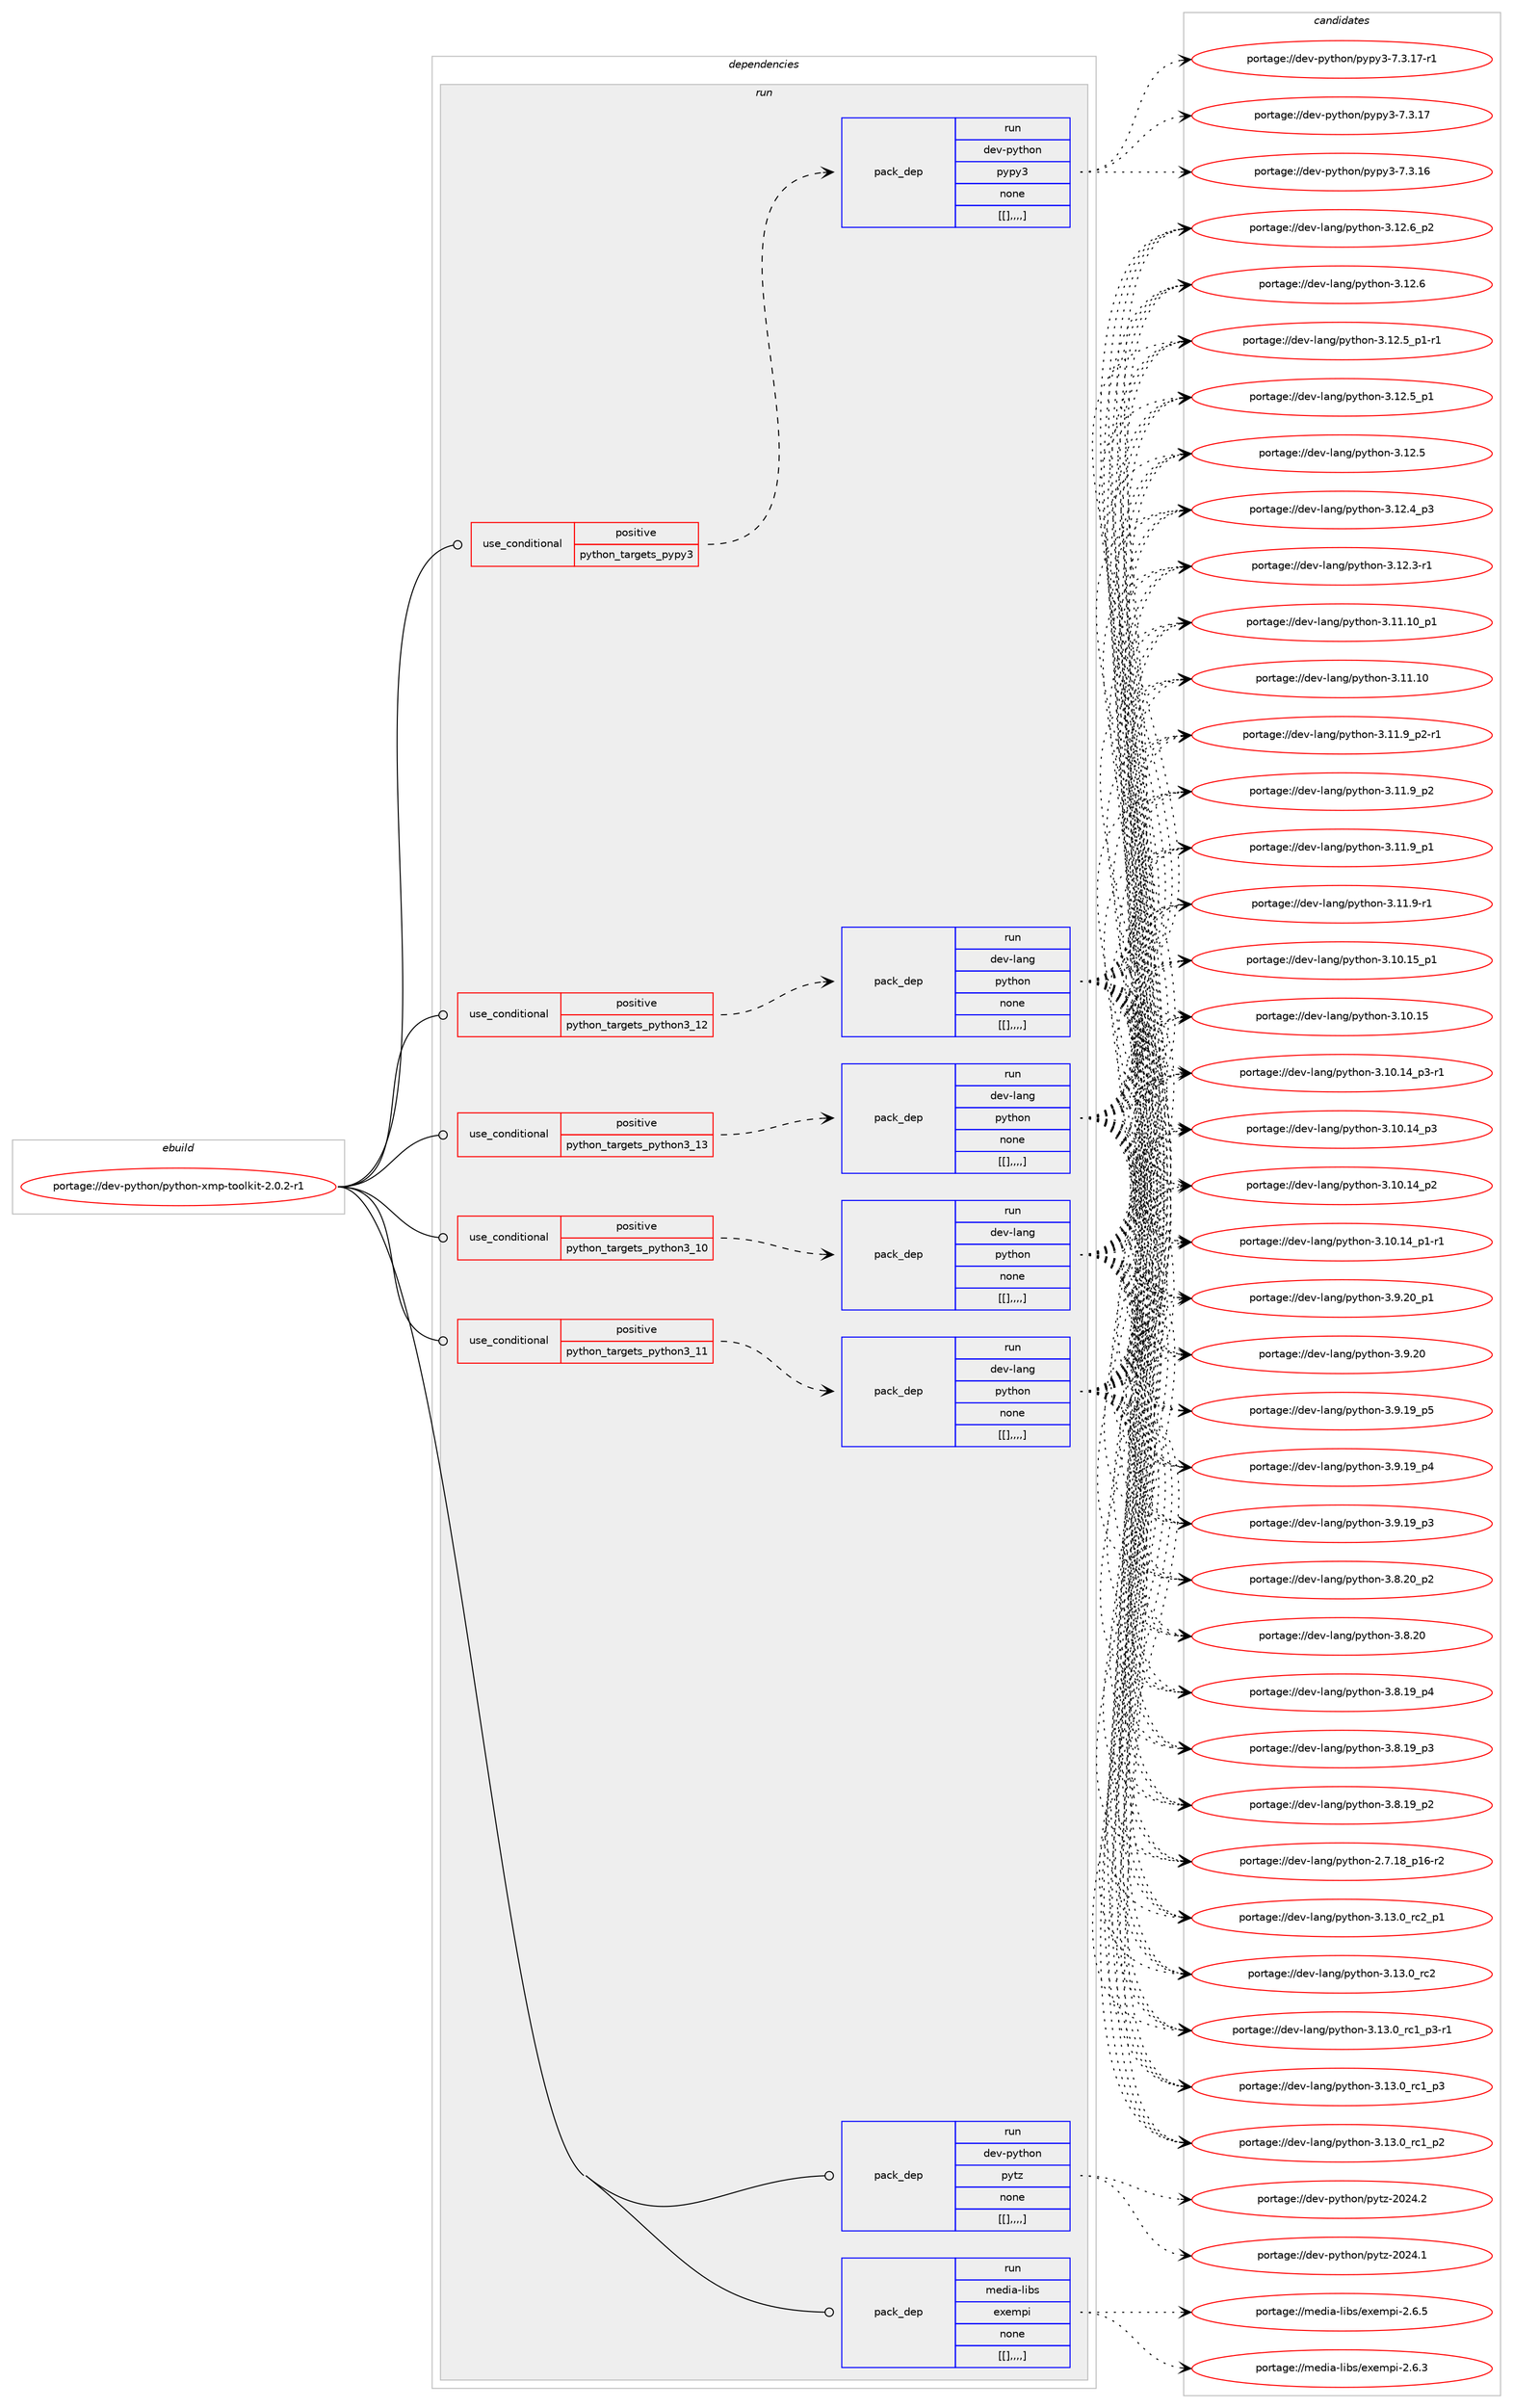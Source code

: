 digraph prolog {

# *************
# Graph options
# *************

newrank=true;
concentrate=true;
compound=true;
graph [rankdir=LR,fontname=Helvetica,fontsize=10,ranksep=1.5];#, ranksep=2.5, nodesep=0.2];
edge  [arrowhead=vee];
node  [fontname=Helvetica,fontsize=10];

# **********
# The ebuild
# **********

subgraph cluster_leftcol {
color=gray;
label=<<i>ebuild</i>>;
id [label="portage://dev-python/python-xmp-toolkit-2.0.2-r1", color=red, width=4, href="../dev-python/python-xmp-toolkit-2.0.2-r1.svg"];
}

# ****************
# The dependencies
# ****************

subgraph cluster_midcol {
color=gray;
label=<<i>dependencies</i>>;
subgraph cluster_compile {
fillcolor="#eeeeee";
style=filled;
label=<<i>compile</i>>;
}
subgraph cluster_compileandrun {
fillcolor="#eeeeee";
style=filled;
label=<<i>compile and run</i>>;
}
subgraph cluster_run {
fillcolor="#eeeeee";
style=filled;
label=<<i>run</i>>;
subgraph cond40090 {
dependency163619 [label=<<TABLE BORDER="0" CELLBORDER="1" CELLSPACING="0" CELLPADDING="4"><TR><TD ROWSPAN="3" CELLPADDING="10">use_conditional</TD></TR><TR><TD>positive</TD></TR><TR><TD>python_targets_pypy3</TD></TR></TABLE>>, shape=none, color=red];
subgraph pack122274 {
dependency163620 [label=<<TABLE BORDER="0" CELLBORDER="1" CELLSPACING="0" CELLPADDING="4" WIDTH="220"><TR><TD ROWSPAN="6" CELLPADDING="30">pack_dep</TD></TR><TR><TD WIDTH="110">run</TD></TR><TR><TD>dev-python</TD></TR><TR><TD>pypy3</TD></TR><TR><TD>none</TD></TR><TR><TD>[[],,,,]</TD></TR></TABLE>>, shape=none, color=blue];
}
dependency163619:e -> dependency163620:w [weight=20,style="dashed",arrowhead="vee"];
}
id:e -> dependency163619:w [weight=20,style="solid",arrowhead="odot"];
subgraph cond40091 {
dependency163621 [label=<<TABLE BORDER="0" CELLBORDER="1" CELLSPACING="0" CELLPADDING="4"><TR><TD ROWSPAN="3" CELLPADDING="10">use_conditional</TD></TR><TR><TD>positive</TD></TR><TR><TD>python_targets_python3_10</TD></TR></TABLE>>, shape=none, color=red];
subgraph pack122275 {
dependency163622 [label=<<TABLE BORDER="0" CELLBORDER="1" CELLSPACING="0" CELLPADDING="4" WIDTH="220"><TR><TD ROWSPAN="6" CELLPADDING="30">pack_dep</TD></TR><TR><TD WIDTH="110">run</TD></TR><TR><TD>dev-lang</TD></TR><TR><TD>python</TD></TR><TR><TD>none</TD></TR><TR><TD>[[],,,,]</TD></TR></TABLE>>, shape=none, color=blue];
}
dependency163621:e -> dependency163622:w [weight=20,style="dashed",arrowhead="vee"];
}
id:e -> dependency163621:w [weight=20,style="solid",arrowhead="odot"];
subgraph cond40092 {
dependency163623 [label=<<TABLE BORDER="0" CELLBORDER="1" CELLSPACING="0" CELLPADDING="4"><TR><TD ROWSPAN="3" CELLPADDING="10">use_conditional</TD></TR><TR><TD>positive</TD></TR><TR><TD>python_targets_python3_11</TD></TR></TABLE>>, shape=none, color=red];
subgraph pack122276 {
dependency163624 [label=<<TABLE BORDER="0" CELLBORDER="1" CELLSPACING="0" CELLPADDING="4" WIDTH="220"><TR><TD ROWSPAN="6" CELLPADDING="30">pack_dep</TD></TR><TR><TD WIDTH="110">run</TD></TR><TR><TD>dev-lang</TD></TR><TR><TD>python</TD></TR><TR><TD>none</TD></TR><TR><TD>[[],,,,]</TD></TR></TABLE>>, shape=none, color=blue];
}
dependency163623:e -> dependency163624:w [weight=20,style="dashed",arrowhead="vee"];
}
id:e -> dependency163623:w [weight=20,style="solid",arrowhead="odot"];
subgraph cond40093 {
dependency163625 [label=<<TABLE BORDER="0" CELLBORDER="1" CELLSPACING="0" CELLPADDING="4"><TR><TD ROWSPAN="3" CELLPADDING="10">use_conditional</TD></TR><TR><TD>positive</TD></TR><TR><TD>python_targets_python3_12</TD></TR></TABLE>>, shape=none, color=red];
subgraph pack122277 {
dependency163626 [label=<<TABLE BORDER="0" CELLBORDER="1" CELLSPACING="0" CELLPADDING="4" WIDTH="220"><TR><TD ROWSPAN="6" CELLPADDING="30">pack_dep</TD></TR><TR><TD WIDTH="110">run</TD></TR><TR><TD>dev-lang</TD></TR><TR><TD>python</TD></TR><TR><TD>none</TD></TR><TR><TD>[[],,,,]</TD></TR></TABLE>>, shape=none, color=blue];
}
dependency163625:e -> dependency163626:w [weight=20,style="dashed",arrowhead="vee"];
}
id:e -> dependency163625:w [weight=20,style="solid",arrowhead="odot"];
subgraph cond40094 {
dependency163627 [label=<<TABLE BORDER="0" CELLBORDER="1" CELLSPACING="0" CELLPADDING="4"><TR><TD ROWSPAN="3" CELLPADDING="10">use_conditional</TD></TR><TR><TD>positive</TD></TR><TR><TD>python_targets_python3_13</TD></TR></TABLE>>, shape=none, color=red];
subgraph pack122278 {
dependency163628 [label=<<TABLE BORDER="0" CELLBORDER="1" CELLSPACING="0" CELLPADDING="4" WIDTH="220"><TR><TD ROWSPAN="6" CELLPADDING="30">pack_dep</TD></TR><TR><TD WIDTH="110">run</TD></TR><TR><TD>dev-lang</TD></TR><TR><TD>python</TD></TR><TR><TD>none</TD></TR><TR><TD>[[],,,,]</TD></TR></TABLE>>, shape=none, color=blue];
}
dependency163627:e -> dependency163628:w [weight=20,style="dashed",arrowhead="vee"];
}
id:e -> dependency163627:w [weight=20,style="solid",arrowhead="odot"];
subgraph pack122279 {
dependency163629 [label=<<TABLE BORDER="0" CELLBORDER="1" CELLSPACING="0" CELLPADDING="4" WIDTH="220"><TR><TD ROWSPAN="6" CELLPADDING="30">pack_dep</TD></TR><TR><TD WIDTH="110">run</TD></TR><TR><TD>dev-python</TD></TR><TR><TD>pytz</TD></TR><TR><TD>none</TD></TR><TR><TD>[[],,,,]</TD></TR></TABLE>>, shape=none, color=blue];
}
id:e -> dependency163629:w [weight=20,style="solid",arrowhead="odot"];
subgraph pack122280 {
dependency163630 [label=<<TABLE BORDER="0" CELLBORDER="1" CELLSPACING="0" CELLPADDING="4" WIDTH="220"><TR><TD ROWSPAN="6" CELLPADDING="30">pack_dep</TD></TR><TR><TD WIDTH="110">run</TD></TR><TR><TD>media-libs</TD></TR><TR><TD>exempi</TD></TR><TR><TD>none</TD></TR><TR><TD>[[],,,,]</TD></TR></TABLE>>, shape=none, color=blue];
}
id:e -> dependency163630:w [weight=20,style="solid",arrowhead="odot"];
}
}

# **************
# The candidates
# **************

subgraph cluster_choices {
rank=same;
color=gray;
label=<<i>candidates</i>>;

subgraph choice122274 {
color=black;
nodesep=1;
choice100101118451121211161041111104711212111212151455546514649554511449 [label="portage://dev-python/pypy3-7.3.17-r1", color=red, width=4,href="../dev-python/pypy3-7.3.17-r1.svg"];
choice10010111845112121116104111110471121211121215145554651464955 [label="portage://dev-python/pypy3-7.3.17", color=red, width=4,href="../dev-python/pypy3-7.3.17.svg"];
choice10010111845112121116104111110471121211121215145554651464954 [label="portage://dev-python/pypy3-7.3.16", color=red, width=4,href="../dev-python/pypy3-7.3.16.svg"];
dependency163620:e -> choice100101118451121211161041111104711212111212151455546514649554511449:w [style=dotted,weight="100"];
dependency163620:e -> choice10010111845112121116104111110471121211121215145554651464955:w [style=dotted,weight="100"];
dependency163620:e -> choice10010111845112121116104111110471121211121215145554651464954:w [style=dotted,weight="100"];
}
subgraph choice122275 {
color=black;
nodesep=1;
choice100101118451089711010347112121116104111110455146495146489511499509511249 [label="portage://dev-lang/python-3.13.0_rc2_p1", color=red, width=4,href="../dev-lang/python-3.13.0_rc2_p1.svg"];
choice10010111845108971101034711212111610411111045514649514648951149950 [label="portage://dev-lang/python-3.13.0_rc2", color=red, width=4,href="../dev-lang/python-3.13.0_rc2.svg"];
choice1001011184510897110103471121211161041111104551464951464895114994995112514511449 [label="portage://dev-lang/python-3.13.0_rc1_p3-r1", color=red, width=4,href="../dev-lang/python-3.13.0_rc1_p3-r1.svg"];
choice100101118451089711010347112121116104111110455146495146489511499499511251 [label="portage://dev-lang/python-3.13.0_rc1_p3", color=red, width=4,href="../dev-lang/python-3.13.0_rc1_p3.svg"];
choice100101118451089711010347112121116104111110455146495146489511499499511250 [label="portage://dev-lang/python-3.13.0_rc1_p2", color=red, width=4,href="../dev-lang/python-3.13.0_rc1_p2.svg"];
choice100101118451089711010347112121116104111110455146495046549511250 [label="portage://dev-lang/python-3.12.6_p2", color=red, width=4,href="../dev-lang/python-3.12.6_p2.svg"];
choice10010111845108971101034711212111610411111045514649504654 [label="portage://dev-lang/python-3.12.6", color=red, width=4,href="../dev-lang/python-3.12.6.svg"];
choice1001011184510897110103471121211161041111104551464950465395112494511449 [label="portage://dev-lang/python-3.12.5_p1-r1", color=red, width=4,href="../dev-lang/python-3.12.5_p1-r1.svg"];
choice100101118451089711010347112121116104111110455146495046539511249 [label="portage://dev-lang/python-3.12.5_p1", color=red, width=4,href="../dev-lang/python-3.12.5_p1.svg"];
choice10010111845108971101034711212111610411111045514649504653 [label="portage://dev-lang/python-3.12.5", color=red, width=4,href="../dev-lang/python-3.12.5.svg"];
choice100101118451089711010347112121116104111110455146495046529511251 [label="portage://dev-lang/python-3.12.4_p3", color=red, width=4,href="../dev-lang/python-3.12.4_p3.svg"];
choice100101118451089711010347112121116104111110455146495046514511449 [label="portage://dev-lang/python-3.12.3-r1", color=red, width=4,href="../dev-lang/python-3.12.3-r1.svg"];
choice10010111845108971101034711212111610411111045514649494649489511249 [label="portage://dev-lang/python-3.11.10_p1", color=red, width=4,href="../dev-lang/python-3.11.10_p1.svg"];
choice1001011184510897110103471121211161041111104551464949464948 [label="portage://dev-lang/python-3.11.10", color=red, width=4,href="../dev-lang/python-3.11.10.svg"];
choice1001011184510897110103471121211161041111104551464949465795112504511449 [label="portage://dev-lang/python-3.11.9_p2-r1", color=red, width=4,href="../dev-lang/python-3.11.9_p2-r1.svg"];
choice100101118451089711010347112121116104111110455146494946579511250 [label="portage://dev-lang/python-3.11.9_p2", color=red, width=4,href="../dev-lang/python-3.11.9_p2.svg"];
choice100101118451089711010347112121116104111110455146494946579511249 [label="portage://dev-lang/python-3.11.9_p1", color=red, width=4,href="../dev-lang/python-3.11.9_p1.svg"];
choice100101118451089711010347112121116104111110455146494946574511449 [label="portage://dev-lang/python-3.11.9-r1", color=red, width=4,href="../dev-lang/python-3.11.9-r1.svg"];
choice10010111845108971101034711212111610411111045514649484649539511249 [label="portage://dev-lang/python-3.10.15_p1", color=red, width=4,href="../dev-lang/python-3.10.15_p1.svg"];
choice1001011184510897110103471121211161041111104551464948464953 [label="portage://dev-lang/python-3.10.15", color=red, width=4,href="../dev-lang/python-3.10.15.svg"];
choice100101118451089711010347112121116104111110455146494846495295112514511449 [label="portage://dev-lang/python-3.10.14_p3-r1", color=red, width=4,href="../dev-lang/python-3.10.14_p3-r1.svg"];
choice10010111845108971101034711212111610411111045514649484649529511251 [label="portage://dev-lang/python-3.10.14_p3", color=red, width=4,href="../dev-lang/python-3.10.14_p3.svg"];
choice10010111845108971101034711212111610411111045514649484649529511250 [label="portage://dev-lang/python-3.10.14_p2", color=red, width=4,href="../dev-lang/python-3.10.14_p2.svg"];
choice100101118451089711010347112121116104111110455146494846495295112494511449 [label="portage://dev-lang/python-3.10.14_p1-r1", color=red, width=4,href="../dev-lang/python-3.10.14_p1-r1.svg"];
choice100101118451089711010347112121116104111110455146574650489511249 [label="portage://dev-lang/python-3.9.20_p1", color=red, width=4,href="../dev-lang/python-3.9.20_p1.svg"];
choice10010111845108971101034711212111610411111045514657465048 [label="portage://dev-lang/python-3.9.20", color=red, width=4,href="../dev-lang/python-3.9.20.svg"];
choice100101118451089711010347112121116104111110455146574649579511253 [label="portage://dev-lang/python-3.9.19_p5", color=red, width=4,href="../dev-lang/python-3.9.19_p5.svg"];
choice100101118451089711010347112121116104111110455146574649579511252 [label="portage://dev-lang/python-3.9.19_p4", color=red, width=4,href="../dev-lang/python-3.9.19_p4.svg"];
choice100101118451089711010347112121116104111110455146574649579511251 [label="portage://dev-lang/python-3.9.19_p3", color=red, width=4,href="../dev-lang/python-3.9.19_p3.svg"];
choice100101118451089711010347112121116104111110455146564650489511250 [label="portage://dev-lang/python-3.8.20_p2", color=red, width=4,href="../dev-lang/python-3.8.20_p2.svg"];
choice10010111845108971101034711212111610411111045514656465048 [label="portage://dev-lang/python-3.8.20", color=red, width=4,href="../dev-lang/python-3.8.20.svg"];
choice100101118451089711010347112121116104111110455146564649579511252 [label="portage://dev-lang/python-3.8.19_p4", color=red, width=4,href="../dev-lang/python-3.8.19_p4.svg"];
choice100101118451089711010347112121116104111110455146564649579511251 [label="portage://dev-lang/python-3.8.19_p3", color=red, width=4,href="../dev-lang/python-3.8.19_p3.svg"];
choice100101118451089711010347112121116104111110455146564649579511250 [label="portage://dev-lang/python-3.8.19_p2", color=red, width=4,href="../dev-lang/python-3.8.19_p2.svg"];
choice100101118451089711010347112121116104111110455046554649569511249544511450 [label="portage://dev-lang/python-2.7.18_p16-r2", color=red, width=4,href="../dev-lang/python-2.7.18_p16-r2.svg"];
dependency163622:e -> choice100101118451089711010347112121116104111110455146495146489511499509511249:w [style=dotted,weight="100"];
dependency163622:e -> choice10010111845108971101034711212111610411111045514649514648951149950:w [style=dotted,weight="100"];
dependency163622:e -> choice1001011184510897110103471121211161041111104551464951464895114994995112514511449:w [style=dotted,weight="100"];
dependency163622:e -> choice100101118451089711010347112121116104111110455146495146489511499499511251:w [style=dotted,weight="100"];
dependency163622:e -> choice100101118451089711010347112121116104111110455146495146489511499499511250:w [style=dotted,weight="100"];
dependency163622:e -> choice100101118451089711010347112121116104111110455146495046549511250:w [style=dotted,weight="100"];
dependency163622:e -> choice10010111845108971101034711212111610411111045514649504654:w [style=dotted,weight="100"];
dependency163622:e -> choice1001011184510897110103471121211161041111104551464950465395112494511449:w [style=dotted,weight="100"];
dependency163622:e -> choice100101118451089711010347112121116104111110455146495046539511249:w [style=dotted,weight="100"];
dependency163622:e -> choice10010111845108971101034711212111610411111045514649504653:w [style=dotted,weight="100"];
dependency163622:e -> choice100101118451089711010347112121116104111110455146495046529511251:w [style=dotted,weight="100"];
dependency163622:e -> choice100101118451089711010347112121116104111110455146495046514511449:w [style=dotted,weight="100"];
dependency163622:e -> choice10010111845108971101034711212111610411111045514649494649489511249:w [style=dotted,weight="100"];
dependency163622:e -> choice1001011184510897110103471121211161041111104551464949464948:w [style=dotted,weight="100"];
dependency163622:e -> choice1001011184510897110103471121211161041111104551464949465795112504511449:w [style=dotted,weight="100"];
dependency163622:e -> choice100101118451089711010347112121116104111110455146494946579511250:w [style=dotted,weight="100"];
dependency163622:e -> choice100101118451089711010347112121116104111110455146494946579511249:w [style=dotted,weight="100"];
dependency163622:e -> choice100101118451089711010347112121116104111110455146494946574511449:w [style=dotted,weight="100"];
dependency163622:e -> choice10010111845108971101034711212111610411111045514649484649539511249:w [style=dotted,weight="100"];
dependency163622:e -> choice1001011184510897110103471121211161041111104551464948464953:w [style=dotted,weight="100"];
dependency163622:e -> choice100101118451089711010347112121116104111110455146494846495295112514511449:w [style=dotted,weight="100"];
dependency163622:e -> choice10010111845108971101034711212111610411111045514649484649529511251:w [style=dotted,weight="100"];
dependency163622:e -> choice10010111845108971101034711212111610411111045514649484649529511250:w [style=dotted,weight="100"];
dependency163622:e -> choice100101118451089711010347112121116104111110455146494846495295112494511449:w [style=dotted,weight="100"];
dependency163622:e -> choice100101118451089711010347112121116104111110455146574650489511249:w [style=dotted,weight="100"];
dependency163622:e -> choice10010111845108971101034711212111610411111045514657465048:w [style=dotted,weight="100"];
dependency163622:e -> choice100101118451089711010347112121116104111110455146574649579511253:w [style=dotted,weight="100"];
dependency163622:e -> choice100101118451089711010347112121116104111110455146574649579511252:w [style=dotted,weight="100"];
dependency163622:e -> choice100101118451089711010347112121116104111110455146574649579511251:w [style=dotted,weight="100"];
dependency163622:e -> choice100101118451089711010347112121116104111110455146564650489511250:w [style=dotted,weight="100"];
dependency163622:e -> choice10010111845108971101034711212111610411111045514656465048:w [style=dotted,weight="100"];
dependency163622:e -> choice100101118451089711010347112121116104111110455146564649579511252:w [style=dotted,weight="100"];
dependency163622:e -> choice100101118451089711010347112121116104111110455146564649579511251:w [style=dotted,weight="100"];
dependency163622:e -> choice100101118451089711010347112121116104111110455146564649579511250:w [style=dotted,weight="100"];
dependency163622:e -> choice100101118451089711010347112121116104111110455046554649569511249544511450:w [style=dotted,weight="100"];
}
subgraph choice122276 {
color=black;
nodesep=1;
choice100101118451089711010347112121116104111110455146495146489511499509511249 [label="portage://dev-lang/python-3.13.0_rc2_p1", color=red, width=4,href="../dev-lang/python-3.13.0_rc2_p1.svg"];
choice10010111845108971101034711212111610411111045514649514648951149950 [label="portage://dev-lang/python-3.13.0_rc2", color=red, width=4,href="../dev-lang/python-3.13.0_rc2.svg"];
choice1001011184510897110103471121211161041111104551464951464895114994995112514511449 [label="portage://dev-lang/python-3.13.0_rc1_p3-r1", color=red, width=4,href="../dev-lang/python-3.13.0_rc1_p3-r1.svg"];
choice100101118451089711010347112121116104111110455146495146489511499499511251 [label="portage://dev-lang/python-3.13.0_rc1_p3", color=red, width=4,href="../dev-lang/python-3.13.0_rc1_p3.svg"];
choice100101118451089711010347112121116104111110455146495146489511499499511250 [label="portage://dev-lang/python-3.13.0_rc1_p2", color=red, width=4,href="../dev-lang/python-3.13.0_rc1_p2.svg"];
choice100101118451089711010347112121116104111110455146495046549511250 [label="portage://dev-lang/python-3.12.6_p2", color=red, width=4,href="../dev-lang/python-3.12.6_p2.svg"];
choice10010111845108971101034711212111610411111045514649504654 [label="portage://dev-lang/python-3.12.6", color=red, width=4,href="../dev-lang/python-3.12.6.svg"];
choice1001011184510897110103471121211161041111104551464950465395112494511449 [label="portage://dev-lang/python-3.12.5_p1-r1", color=red, width=4,href="../dev-lang/python-3.12.5_p1-r1.svg"];
choice100101118451089711010347112121116104111110455146495046539511249 [label="portage://dev-lang/python-3.12.5_p1", color=red, width=4,href="../dev-lang/python-3.12.5_p1.svg"];
choice10010111845108971101034711212111610411111045514649504653 [label="portage://dev-lang/python-3.12.5", color=red, width=4,href="../dev-lang/python-3.12.5.svg"];
choice100101118451089711010347112121116104111110455146495046529511251 [label="portage://dev-lang/python-3.12.4_p3", color=red, width=4,href="../dev-lang/python-3.12.4_p3.svg"];
choice100101118451089711010347112121116104111110455146495046514511449 [label="portage://dev-lang/python-3.12.3-r1", color=red, width=4,href="../dev-lang/python-3.12.3-r1.svg"];
choice10010111845108971101034711212111610411111045514649494649489511249 [label="portage://dev-lang/python-3.11.10_p1", color=red, width=4,href="../dev-lang/python-3.11.10_p1.svg"];
choice1001011184510897110103471121211161041111104551464949464948 [label="portage://dev-lang/python-3.11.10", color=red, width=4,href="../dev-lang/python-3.11.10.svg"];
choice1001011184510897110103471121211161041111104551464949465795112504511449 [label="portage://dev-lang/python-3.11.9_p2-r1", color=red, width=4,href="../dev-lang/python-3.11.9_p2-r1.svg"];
choice100101118451089711010347112121116104111110455146494946579511250 [label="portage://dev-lang/python-3.11.9_p2", color=red, width=4,href="../dev-lang/python-3.11.9_p2.svg"];
choice100101118451089711010347112121116104111110455146494946579511249 [label="portage://dev-lang/python-3.11.9_p1", color=red, width=4,href="../dev-lang/python-3.11.9_p1.svg"];
choice100101118451089711010347112121116104111110455146494946574511449 [label="portage://dev-lang/python-3.11.9-r1", color=red, width=4,href="../dev-lang/python-3.11.9-r1.svg"];
choice10010111845108971101034711212111610411111045514649484649539511249 [label="portage://dev-lang/python-3.10.15_p1", color=red, width=4,href="../dev-lang/python-3.10.15_p1.svg"];
choice1001011184510897110103471121211161041111104551464948464953 [label="portage://dev-lang/python-3.10.15", color=red, width=4,href="../dev-lang/python-3.10.15.svg"];
choice100101118451089711010347112121116104111110455146494846495295112514511449 [label="portage://dev-lang/python-3.10.14_p3-r1", color=red, width=4,href="../dev-lang/python-3.10.14_p3-r1.svg"];
choice10010111845108971101034711212111610411111045514649484649529511251 [label="portage://dev-lang/python-3.10.14_p3", color=red, width=4,href="../dev-lang/python-3.10.14_p3.svg"];
choice10010111845108971101034711212111610411111045514649484649529511250 [label="portage://dev-lang/python-3.10.14_p2", color=red, width=4,href="../dev-lang/python-3.10.14_p2.svg"];
choice100101118451089711010347112121116104111110455146494846495295112494511449 [label="portage://dev-lang/python-3.10.14_p1-r1", color=red, width=4,href="../dev-lang/python-3.10.14_p1-r1.svg"];
choice100101118451089711010347112121116104111110455146574650489511249 [label="portage://dev-lang/python-3.9.20_p1", color=red, width=4,href="../dev-lang/python-3.9.20_p1.svg"];
choice10010111845108971101034711212111610411111045514657465048 [label="portage://dev-lang/python-3.9.20", color=red, width=4,href="../dev-lang/python-3.9.20.svg"];
choice100101118451089711010347112121116104111110455146574649579511253 [label="portage://dev-lang/python-3.9.19_p5", color=red, width=4,href="../dev-lang/python-3.9.19_p5.svg"];
choice100101118451089711010347112121116104111110455146574649579511252 [label="portage://dev-lang/python-3.9.19_p4", color=red, width=4,href="../dev-lang/python-3.9.19_p4.svg"];
choice100101118451089711010347112121116104111110455146574649579511251 [label="portage://dev-lang/python-3.9.19_p3", color=red, width=4,href="../dev-lang/python-3.9.19_p3.svg"];
choice100101118451089711010347112121116104111110455146564650489511250 [label="portage://dev-lang/python-3.8.20_p2", color=red, width=4,href="../dev-lang/python-3.8.20_p2.svg"];
choice10010111845108971101034711212111610411111045514656465048 [label="portage://dev-lang/python-3.8.20", color=red, width=4,href="../dev-lang/python-3.8.20.svg"];
choice100101118451089711010347112121116104111110455146564649579511252 [label="portage://dev-lang/python-3.8.19_p4", color=red, width=4,href="../dev-lang/python-3.8.19_p4.svg"];
choice100101118451089711010347112121116104111110455146564649579511251 [label="portage://dev-lang/python-3.8.19_p3", color=red, width=4,href="../dev-lang/python-3.8.19_p3.svg"];
choice100101118451089711010347112121116104111110455146564649579511250 [label="portage://dev-lang/python-3.8.19_p2", color=red, width=4,href="../dev-lang/python-3.8.19_p2.svg"];
choice100101118451089711010347112121116104111110455046554649569511249544511450 [label="portage://dev-lang/python-2.7.18_p16-r2", color=red, width=4,href="../dev-lang/python-2.7.18_p16-r2.svg"];
dependency163624:e -> choice100101118451089711010347112121116104111110455146495146489511499509511249:w [style=dotted,weight="100"];
dependency163624:e -> choice10010111845108971101034711212111610411111045514649514648951149950:w [style=dotted,weight="100"];
dependency163624:e -> choice1001011184510897110103471121211161041111104551464951464895114994995112514511449:w [style=dotted,weight="100"];
dependency163624:e -> choice100101118451089711010347112121116104111110455146495146489511499499511251:w [style=dotted,weight="100"];
dependency163624:e -> choice100101118451089711010347112121116104111110455146495146489511499499511250:w [style=dotted,weight="100"];
dependency163624:e -> choice100101118451089711010347112121116104111110455146495046549511250:w [style=dotted,weight="100"];
dependency163624:e -> choice10010111845108971101034711212111610411111045514649504654:w [style=dotted,weight="100"];
dependency163624:e -> choice1001011184510897110103471121211161041111104551464950465395112494511449:w [style=dotted,weight="100"];
dependency163624:e -> choice100101118451089711010347112121116104111110455146495046539511249:w [style=dotted,weight="100"];
dependency163624:e -> choice10010111845108971101034711212111610411111045514649504653:w [style=dotted,weight="100"];
dependency163624:e -> choice100101118451089711010347112121116104111110455146495046529511251:w [style=dotted,weight="100"];
dependency163624:e -> choice100101118451089711010347112121116104111110455146495046514511449:w [style=dotted,weight="100"];
dependency163624:e -> choice10010111845108971101034711212111610411111045514649494649489511249:w [style=dotted,weight="100"];
dependency163624:e -> choice1001011184510897110103471121211161041111104551464949464948:w [style=dotted,weight="100"];
dependency163624:e -> choice1001011184510897110103471121211161041111104551464949465795112504511449:w [style=dotted,weight="100"];
dependency163624:e -> choice100101118451089711010347112121116104111110455146494946579511250:w [style=dotted,weight="100"];
dependency163624:e -> choice100101118451089711010347112121116104111110455146494946579511249:w [style=dotted,weight="100"];
dependency163624:e -> choice100101118451089711010347112121116104111110455146494946574511449:w [style=dotted,weight="100"];
dependency163624:e -> choice10010111845108971101034711212111610411111045514649484649539511249:w [style=dotted,weight="100"];
dependency163624:e -> choice1001011184510897110103471121211161041111104551464948464953:w [style=dotted,weight="100"];
dependency163624:e -> choice100101118451089711010347112121116104111110455146494846495295112514511449:w [style=dotted,weight="100"];
dependency163624:e -> choice10010111845108971101034711212111610411111045514649484649529511251:w [style=dotted,weight="100"];
dependency163624:e -> choice10010111845108971101034711212111610411111045514649484649529511250:w [style=dotted,weight="100"];
dependency163624:e -> choice100101118451089711010347112121116104111110455146494846495295112494511449:w [style=dotted,weight="100"];
dependency163624:e -> choice100101118451089711010347112121116104111110455146574650489511249:w [style=dotted,weight="100"];
dependency163624:e -> choice10010111845108971101034711212111610411111045514657465048:w [style=dotted,weight="100"];
dependency163624:e -> choice100101118451089711010347112121116104111110455146574649579511253:w [style=dotted,weight="100"];
dependency163624:e -> choice100101118451089711010347112121116104111110455146574649579511252:w [style=dotted,weight="100"];
dependency163624:e -> choice100101118451089711010347112121116104111110455146574649579511251:w [style=dotted,weight="100"];
dependency163624:e -> choice100101118451089711010347112121116104111110455146564650489511250:w [style=dotted,weight="100"];
dependency163624:e -> choice10010111845108971101034711212111610411111045514656465048:w [style=dotted,weight="100"];
dependency163624:e -> choice100101118451089711010347112121116104111110455146564649579511252:w [style=dotted,weight="100"];
dependency163624:e -> choice100101118451089711010347112121116104111110455146564649579511251:w [style=dotted,weight="100"];
dependency163624:e -> choice100101118451089711010347112121116104111110455146564649579511250:w [style=dotted,weight="100"];
dependency163624:e -> choice100101118451089711010347112121116104111110455046554649569511249544511450:w [style=dotted,weight="100"];
}
subgraph choice122277 {
color=black;
nodesep=1;
choice100101118451089711010347112121116104111110455146495146489511499509511249 [label="portage://dev-lang/python-3.13.0_rc2_p1", color=red, width=4,href="../dev-lang/python-3.13.0_rc2_p1.svg"];
choice10010111845108971101034711212111610411111045514649514648951149950 [label="portage://dev-lang/python-3.13.0_rc2", color=red, width=4,href="../dev-lang/python-3.13.0_rc2.svg"];
choice1001011184510897110103471121211161041111104551464951464895114994995112514511449 [label="portage://dev-lang/python-3.13.0_rc1_p3-r1", color=red, width=4,href="../dev-lang/python-3.13.0_rc1_p3-r1.svg"];
choice100101118451089711010347112121116104111110455146495146489511499499511251 [label="portage://dev-lang/python-3.13.0_rc1_p3", color=red, width=4,href="../dev-lang/python-3.13.0_rc1_p3.svg"];
choice100101118451089711010347112121116104111110455146495146489511499499511250 [label="portage://dev-lang/python-3.13.0_rc1_p2", color=red, width=4,href="../dev-lang/python-3.13.0_rc1_p2.svg"];
choice100101118451089711010347112121116104111110455146495046549511250 [label="portage://dev-lang/python-3.12.6_p2", color=red, width=4,href="../dev-lang/python-3.12.6_p2.svg"];
choice10010111845108971101034711212111610411111045514649504654 [label="portage://dev-lang/python-3.12.6", color=red, width=4,href="../dev-lang/python-3.12.6.svg"];
choice1001011184510897110103471121211161041111104551464950465395112494511449 [label="portage://dev-lang/python-3.12.5_p1-r1", color=red, width=4,href="../dev-lang/python-3.12.5_p1-r1.svg"];
choice100101118451089711010347112121116104111110455146495046539511249 [label="portage://dev-lang/python-3.12.5_p1", color=red, width=4,href="../dev-lang/python-3.12.5_p1.svg"];
choice10010111845108971101034711212111610411111045514649504653 [label="portage://dev-lang/python-3.12.5", color=red, width=4,href="../dev-lang/python-3.12.5.svg"];
choice100101118451089711010347112121116104111110455146495046529511251 [label="portage://dev-lang/python-3.12.4_p3", color=red, width=4,href="../dev-lang/python-3.12.4_p3.svg"];
choice100101118451089711010347112121116104111110455146495046514511449 [label="portage://dev-lang/python-3.12.3-r1", color=red, width=4,href="../dev-lang/python-3.12.3-r1.svg"];
choice10010111845108971101034711212111610411111045514649494649489511249 [label="portage://dev-lang/python-3.11.10_p1", color=red, width=4,href="../dev-lang/python-3.11.10_p1.svg"];
choice1001011184510897110103471121211161041111104551464949464948 [label="portage://dev-lang/python-3.11.10", color=red, width=4,href="../dev-lang/python-3.11.10.svg"];
choice1001011184510897110103471121211161041111104551464949465795112504511449 [label="portage://dev-lang/python-3.11.9_p2-r1", color=red, width=4,href="../dev-lang/python-3.11.9_p2-r1.svg"];
choice100101118451089711010347112121116104111110455146494946579511250 [label="portage://dev-lang/python-3.11.9_p2", color=red, width=4,href="../dev-lang/python-3.11.9_p2.svg"];
choice100101118451089711010347112121116104111110455146494946579511249 [label="portage://dev-lang/python-3.11.9_p1", color=red, width=4,href="../dev-lang/python-3.11.9_p1.svg"];
choice100101118451089711010347112121116104111110455146494946574511449 [label="portage://dev-lang/python-3.11.9-r1", color=red, width=4,href="../dev-lang/python-3.11.9-r1.svg"];
choice10010111845108971101034711212111610411111045514649484649539511249 [label="portage://dev-lang/python-3.10.15_p1", color=red, width=4,href="../dev-lang/python-3.10.15_p1.svg"];
choice1001011184510897110103471121211161041111104551464948464953 [label="portage://dev-lang/python-3.10.15", color=red, width=4,href="../dev-lang/python-3.10.15.svg"];
choice100101118451089711010347112121116104111110455146494846495295112514511449 [label="portage://dev-lang/python-3.10.14_p3-r1", color=red, width=4,href="../dev-lang/python-3.10.14_p3-r1.svg"];
choice10010111845108971101034711212111610411111045514649484649529511251 [label="portage://dev-lang/python-3.10.14_p3", color=red, width=4,href="../dev-lang/python-3.10.14_p3.svg"];
choice10010111845108971101034711212111610411111045514649484649529511250 [label="portage://dev-lang/python-3.10.14_p2", color=red, width=4,href="../dev-lang/python-3.10.14_p2.svg"];
choice100101118451089711010347112121116104111110455146494846495295112494511449 [label="portage://dev-lang/python-3.10.14_p1-r1", color=red, width=4,href="../dev-lang/python-3.10.14_p1-r1.svg"];
choice100101118451089711010347112121116104111110455146574650489511249 [label="portage://dev-lang/python-3.9.20_p1", color=red, width=4,href="../dev-lang/python-3.9.20_p1.svg"];
choice10010111845108971101034711212111610411111045514657465048 [label="portage://dev-lang/python-3.9.20", color=red, width=4,href="../dev-lang/python-3.9.20.svg"];
choice100101118451089711010347112121116104111110455146574649579511253 [label="portage://dev-lang/python-3.9.19_p5", color=red, width=4,href="../dev-lang/python-3.9.19_p5.svg"];
choice100101118451089711010347112121116104111110455146574649579511252 [label="portage://dev-lang/python-3.9.19_p4", color=red, width=4,href="../dev-lang/python-3.9.19_p4.svg"];
choice100101118451089711010347112121116104111110455146574649579511251 [label="portage://dev-lang/python-3.9.19_p3", color=red, width=4,href="../dev-lang/python-3.9.19_p3.svg"];
choice100101118451089711010347112121116104111110455146564650489511250 [label="portage://dev-lang/python-3.8.20_p2", color=red, width=4,href="../dev-lang/python-3.8.20_p2.svg"];
choice10010111845108971101034711212111610411111045514656465048 [label="portage://dev-lang/python-3.8.20", color=red, width=4,href="../dev-lang/python-3.8.20.svg"];
choice100101118451089711010347112121116104111110455146564649579511252 [label="portage://dev-lang/python-3.8.19_p4", color=red, width=4,href="../dev-lang/python-3.8.19_p4.svg"];
choice100101118451089711010347112121116104111110455146564649579511251 [label="portage://dev-lang/python-3.8.19_p3", color=red, width=4,href="../dev-lang/python-3.8.19_p3.svg"];
choice100101118451089711010347112121116104111110455146564649579511250 [label="portage://dev-lang/python-3.8.19_p2", color=red, width=4,href="../dev-lang/python-3.8.19_p2.svg"];
choice100101118451089711010347112121116104111110455046554649569511249544511450 [label="portage://dev-lang/python-2.7.18_p16-r2", color=red, width=4,href="../dev-lang/python-2.7.18_p16-r2.svg"];
dependency163626:e -> choice100101118451089711010347112121116104111110455146495146489511499509511249:w [style=dotted,weight="100"];
dependency163626:e -> choice10010111845108971101034711212111610411111045514649514648951149950:w [style=dotted,weight="100"];
dependency163626:e -> choice1001011184510897110103471121211161041111104551464951464895114994995112514511449:w [style=dotted,weight="100"];
dependency163626:e -> choice100101118451089711010347112121116104111110455146495146489511499499511251:w [style=dotted,weight="100"];
dependency163626:e -> choice100101118451089711010347112121116104111110455146495146489511499499511250:w [style=dotted,weight="100"];
dependency163626:e -> choice100101118451089711010347112121116104111110455146495046549511250:w [style=dotted,weight="100"];
dependency163626:e -> choice10010111845108971101034711212111610411111045514649504654:w [style=dotted,weight="100"];
dependency163626:e -> choice1001011184510897110103471121211161041111104551464950465395112494511449:w [style=dotted,weight="100"];
dependency163626:e -> choice100101118451089711010347112121116104111110455146495046539511249:w [style=dotted,weight="100"];
dependency163626:e -> choice10010111845108971101034711212111610411111045514649504653:w [style=dotted,weight="100"];
dependency163626:e -> choice100101118451089711010347112121116104111110455146495046529511251:w [style=dotted,weight="100"];
dependency163626:e -> choice100101118451089711010347112121116104111110455146495046514511449:w [style=dotted,weight="100"];
dependency163626:e -> choice10010111845108971101034711212111610411111045514649494649489511249:w [style=dotted,weight="100"];
dependency163626:e -> choice1001011184510897110103471121211161041111104551464949464948:w [style=dotted,weight="100"];
dependency163626:e -> choice1001011184510897110103471121211161041111104551464949465795112504511449:w [style=dotted,weight="100"];
dependency163626:e -> choice100101118451089711010347112121116104111110455146494946579511250:w [style=dotted,weight="100"];
dependency163626:e -> choice100101118451089711010347112121116104111110455146494946579511249:w [style=dotted,weight="100"];
dependency163626:e -> choice100101118451089711010347112121116104111110455146494946574511449:w [style=dotted,weight="100"];
dependency163626:e -> choice10010111845108971101034711212111610411111045514649484649539511249:w [style=dotted,weight="100"];
dependency163626:e -> choice1001011184510897110103471121211161041111104551464948464953:w [style=dotted,weight="100"];
dependency163626:e -> choice100101118451089711010347112121116104111110455146494846495295112514511449:w [style=dotted,weight="100"];
dependency163626:e -> choice10010111845108971101034711212111610411111045514649484649529511251:w [style=dotted,weight="100"];
dependency163626:e -> choice10010111845108971101034711212111610411111045514649484649529511250:w [style=dotted,weight="100"];
dependency163626:e -> choice100101118451089711010347112121116104111110455146494846495295112494511449:w [style=dotted,weight="100"];
dependency163626:e -> choice100101118451089711010347112121116104111110455146574650489511249:w [style=dotted,weight="100"];
dependency163626:e -> choice10010111845108971101034711212111610411111045514657465048:w [style=dotted,weight="100"];
dependency163626:e -> choice100101118451089711010347112121116104111110455146574649579511253:w [style=dotted,weight="100"];
dependency163626:e -> choice100101118451089711010347112121116104111110455146574649579511252:w [style=dotted,weight="100"];
dependency163626:e -> choice100101118451089711010347112121116104111110455146574649579511251:w [style=dotted,weight="100"];
dependency163626:e -> choice100101118451089711010347112121116104111110455146564650489511250:w [style=dotted,weight="100"];
dependency163626:e -> choice10010111845108971101034711212111610411111045514656465048:w [style=dotted,weight="100"];
dependency163626:e -> choice100101118451089711010347112121116104111110455146564649579511252:w [style=dotted,weight="100"];
dependency163626:e -> choice100101118451089711010347112121116104111110455146564649579511251:w [style=dotted,weight="100"];
dependency163626:e -> choice100101118451089711010347112121116104111110455146564649579511250:w [style=dotted,weight="100"];
dependency163626:e -> choice100101118451089711010347112121116104111110455046554649569511249544511450:w [style=dotted,weight="100"];
}
subgraph choice122278 {
color=black;
nodesep=1;
choice100101118451089711010347112121116104111110455146495146489511499509511249 [label="portage://dev-lang/python-3.13.0_rc2_p1", color=red, width=4,href="../dev-lang/python-3.13.0_rc2_p1.svg"];
choice10010111845108971101034711212111610411111045514649514648951149950 [label="portage://dev-lang/python-3.13.0_rc2", color=red, width=4,href="../dev-lang/python-3.13.0_rc2.svg"];
choice1001011184510897110103471121211161041111104551464951464895114994995112514511449 [label="portage://dev-lang/python-3.13.0_rc1_p3-r1", color=red, width=4,href="../dev-lang/python-3.13.0_rc1_p3-r1.svg"];
choice100101118451089711010347112121116104111110455146495146489511499499511251 [label="portage://dev-lang/python-3.13.0_rc1_p3", color=red, width=4,href="../dev-lang/python-3.13.0_rc1_p3.svg"];
choice100101118451089711010347112121116104111110455146495146489511499499511250 [label="portage://dev-lang/python-3.13.0_rc1_p2", color=red, width=4,href="../dev-lang/python-3.13.0_rc1_p2.svg"];
choice100101118451089711010347112121116104111110455146495046549511250 [label="portage://dev-lang/python-3.12.6_p2", color=red, width=4,href="../dev-lang/python-3.12.6_p2.svg"];
choice10010111845108971101034711212111610411111045514649504654 [label="portage://dev-lang/python-3.12.6", color=red, width=4,href="../dev-lang/python-3.12.6.svg"];
choice1001011184510897110103471121211161041111104551464950465395112494511449 [label="portage://dev-lang/python-3.12.5_p1-r1", color=red, width=4,href="../dev-lang/python-3.12.5_p1-r1.svg"];
choice100101118451089711010347112121116104111110455146495046539511249 [label="portage://dev-lang/python-3.12.5_p1", color=red, width=4,href="../dev-lang/python-3.12.5_p1.svg"];
choice10010111845108971101034711212111610411111045514649504653 [label="portage://dev-lang/python-3.12.5", color=red, width=4,href="../dev-lang/python-3.12.5.svg"];
choice100101118451089711010347112121116104111110455146495046529511251 [label="portage://dev-lang/python-3.12.4_p3", color=red, width=4,href="../dev-lang/python-3.12.4_p3.svg"];
choice100101118451089711010347112121116104111110455146495046514511449 [label="portage://dev-lang/python-3.12.3-r1", color=red, width=4,href="../dev-lang/python-3.12.3-r1.svg"];
choice10010111845108971101034711212111610411111045514649494649489511249 [label="portage://dev-lang/python-3.11.10_p1", color=red, width=4,href="../dev-lang/python-3.11.10_p1.svg"];
choice1001011184510897110103471121211161041111104551464949464948 [label="portage://dev-lang/python-3.11.10", color=red, width=4,href="../dev-lang/python-3.11.10.svg"];
choice1001011184510897110103471121211161041111104551464949465795112504511449 [label="portage://dev-lang/python-3.11.9_p2-r1", color=red, width=4,href="../dev-lang/python-3.11.9_p2-r1.svg"];
choice100101118451089711010347112121116104111110455146494946579511250 [label="portage://dev-lang/python-3.11.9_p2", color=red, width=4,href="../dev-lang/python-3.11.9_p2.svg"];
choice100101118451089711010347112121116104111110455146494946579511249 [label="portage://dev-lang/python-3.11.9_p1", color=red, width=4,href="../dev-lang/python-3.11.9_p1.svg"];
choice100101118451089711010347112121116104111110455146494946574511449 [label="portage://dev-lang/python-3.11.9-r1", color=red, width=4,href="../dev-lang/python-3.11.9-r1.svg"];
choice10010111845108971101034711212111610411111045514649484649539511249 [label="portage://dev-lang/python-3.10.15_p1", color=red, width=4,href="../dev-lang/python-3.10.15_p1.svg"];
choice1001011184510897110103471121211161041111104551464948464953 [label="portage://dev-lang/python-3.10.15", color=red, width=4,href="../dev-lang/python-3.10.15.svg"];
choice100101118451089711010347112121116104111110455146494846495295112514511449 [label="portage://dev-lang/python-3.10.14_p3-r1", color=red, width=4,href="../dev-lang/python-3.10.14_p3-r1.svg"];
choice10010111845108971101034711212111610411111045514649484649529511251 [label="portage://dev-lang/python-3.10.14_p3", color=red, width=4,href="../dev-lang/python-3.10.14_p3.svg"];
choice10010111845108971101034711212111610411111045514649484649529511250 [label="portage://dev-lang/python-3.10.14_p2", color=red, width=4,href="../dev-lang/python-3.10.14_p2.svg"];
choice100101118451089711010347112121116104111110455146494846495295112494511449 [label="portage://dev-lang/python-3.10.14_p1-r1", color=red, width=4,href="../dev-lang/python-3.10.14_p1-r1.svg"];
choice100101118451089711010347112121116104111110455146574650489511249 [label="portage://dev-lang/python-3.9.20_p1", color=red, width=4,href="../dev-lang/python-3.9.20_p1.svg"];
choice10010111845108971101034711212111610411111045514657465048 [label="portage://dev-lang/python-3.9.20", color=red, width=4,href="../dev-lang/python-3.9.20.svg"];
choice100101118451089711010347112121116104111110455146574649579511253 [label="portage://dev-lang/python-3.9.19_p5", color=red, width=4,href="../dev-lang/python-3.9.19_p5.svg"];
choice100101118451089711010347112121116104111110455146574649579511252 [label="portage://dev-lang/python-3.9.19_p4", color=red, width=4,href="../dev-lang/python-3.9.19_p4.svg"];
choice100101118451089711010347112121116104111110455146574649579511251 [label="portage://dev-lang/python-3.9.19_p3", color=red, width=4,href="../dev-lang/python-3.9.19_p3.svg"];
choice100101118451089711010347112121116104111110455146564650489511250 [label="portage://dev-lang/python-3.8.20_p2", color=red, width=4,href="../dev-lang/python-3.8.20_p2.svg"];
choice10010111845108971101034711212111610411111045514656465048 [label="portage://dev-lang/python-3.8.20", color=red, width=4,href="../dev-lang/python-3.8.20.svg"];
choice100101118451089711010347112121116104111110455146564649579511252 [label="portage://dev-lang/python-3.8.19_p4", color=red, width=4,href="../dev-lang/python-3.8.19_p4.svg"];
choice100101118451089711010347112121116104111110455146564649579511251 [label="portage://dev-lang/python-3.8.19_p3", color=red, width=4,href="../dev-lang/python-3.8.19_p3.svg"];
choice100101118451089711010347112121116104111110455146564649579511250 [label="portage://dev-lang/python-3.8.19_p2", color=red, width=4,href="../dev-lang/python-3.8.19_p2.svg"];
choice100101118451089711010347112121116104111110455046554649569511249544511450 [label="portage://dev-lang/python-2.7.18_p16-r2", color=red, width=4,href="../dev-lang/python-2.7.18_p16-r2.svg"];
dependency163628:e -> choice100101118451089711010347112121116104111110455146495146489511499509511249:w [style=dotted,weight="100"];
dependency163628:e -> choice10010111845108971101034711212111610411111045514649514648951149950:w [style=dotted,weight="100"];
dependency163628:e -> choice1001011184510897110103471121211161041111104551464951464895114994995112514511449:w [style=dotted,weight="100"];
dependency163628:e -> choice100101118451089711010347112121116104111110455146495146489511499499511251:w [style=dotted,weight="100"];
dependency163628:e -> choice100101118451089711010347112121116104111110455146495146489511499499511250:w [style=dotted,weight="100"];
dependency163628:e -> choice100101118451089711010347112121116104111110455146495046549511250:w [style=dotted,weight="100"];
dependency163628:e -> choice10010111845108971101034711212111610411111045514649504654:w [style=dotted,weight="100"];
dependency163628:e -> choice1001011184510897110103471121211161041111104551464950465395112494511449:w [style=dotted,weight="100"];
dependency163628:e -> choice100101118451089711010347112121116104111110455146495046539511249:w [style=dotted,weight="100"];
dependency163628:e -> choice10010111845108971101034711212111610411111045514649504653:w [style=dotted,weight="100"];
dependency163628:e -> choice100101118451089711010347112121116104111110455146495046529511251:w [style=dotted,weight="100"];
dependency163628:e -> choice100101118451089711010347112121116104111110455146495046514511449:w [style=dotted,weight="100"];
dependency163628:e -> choice10010111845108971101034711212111610411111045514649494649489511249:w [style=dotted,weight="100"];
dependency163628:e -> choice1001011184510897110103471121211161041111104551464949464948:w [style=dotted,weight="100"];
dependency163628:e -> choice1001011184510897110103471121211161041111104551464949465795112504511449:w [style=dotted,weight="100"];
dependency163628:e -> choice100101118451089711010347112121116104111110455146494946579511250:w [style=dotted,weight="100"];
dependency163628:e -> choice100101118451089711010347112121116104111110455146494946579511249:w [style=dotted,weight="100"];
dependency163628:e -> choice100101118451089711010347112121116104111110455146494946574511449:w [style=dotted,weight="100"];
dependency163628:e -> choice10010111845108971101034711212111610411111045514649484649539511249:w [style=dotted,weight="100"];
dependency163628:e -> choice1001011184510897110103471121211161041111104551464948464953:w [style=dotted,weight="100"];
dependency163628:e -> choice100101118451089711010347112121116104111110455146494846495295112514511449:w [style=dotted,weight="100"];
dependency163628:e -> choice10010111845108971101034711212111610411111045514649484649529511251:w [style=dotted,weight="100"];
dependency163628:e -> choice10010111845108971101034711212111610411111045514649484649529511250:w [style=dotted,weight="100"];
dependency163628:e -> choice100101118451089711010347112121116104111110455146494846495295112494511449:w [style=dotted,weight="100"];
dependency163628:e -> choice100101118451089711010347112121116104111110455146574650489511249:w [style=dotted,weight="100"];
dependency163628:e -> choice10010111845108971101034711212111610411111045514657465048:w [style=dotted,weight="100"];
dependency163628:e -> choice100101118451089711010347112121116104111110455146574649579511253:w [style=dotted,weight="100"];
dependency163628:e -> choice100101118451089711010347112121116104111110455146574649579511252:w [style=dotted,weight="100"];
dependency163628:e -> choice100101118451089711010347112121116104111110455146574649579511251:w [style=dotted,weight="100"];
dependency163628:e -> choice100101118451089711010347112121116104111110455146564650489511250:w [style=dotted,weight="100"];
dependency163628:e -> choice10010111845108971101034711212111610411111045514656465048:w [style=dotted,weight="100"];
dependency163628:e -> choice100101118451089711010347112121116104111110455146564649579511252:w [style=dotted,weight="100"];
dependency163628:e -> choice100101118451089711010347112121116104111110455146564649579511251:w [style=dotted,weight="100"];
dependency163628:e -> choice100101118451089711010347112121116104111110455146564649579511250:w [style=dotted,weight="100"];
dependency163628:e -> choice100101118451089711010347112121116104111110455046554649569511249544511450:w [style=dotted,weight="100"];
}
subgraph choice122279 {
color=black;
nodesep=1;
choice100101118451121211161041111104711212111612245504850524650 [label="portage://dev-python/pytz-2024.2", color=red, width=4,href="../dev-python/pytz-2024.2.svg"];
choice100101118451121211161041111104711212111612245504850524649 [label="portage://dev-python/pytz-2024.1", color=red, width=4,href="../dev-python/pytz-2024.1.svg"];
dependency163629:e -> choice100101118451121211161041111104711212111612245504850524650:w [style=dotted,weight="100"];
dependency163629:e -> choice100101118451121211161041111104711212111612245504850524649:w [style=dotted,weight="100"];
}
subgraph choice122280 {
color=black;
nodesep=1;
choice10910110010597451081059811547101120101109112105455046544653 [label="portage://media-libs/exempi-2.6.5", color=red, width=4,href="../media-libs/exempi-2.6.5.svg"];
choice10910110010597451081059811547101120101109112105455046544651 [label="portage://media-libs/exempi-2.6.3", color=red, width=4,href="../media-libs/exempi-2.6.3.svg"];
dependency163630:e -> choice10910110010597451081059811547101120101109112105455046544653:w [style=dotted,weight="100"];
dependency163630:e -> choice10910110010597451081059811547101120101109112105455046544651:w [style=dotted,weight="100"];
}
}

}
